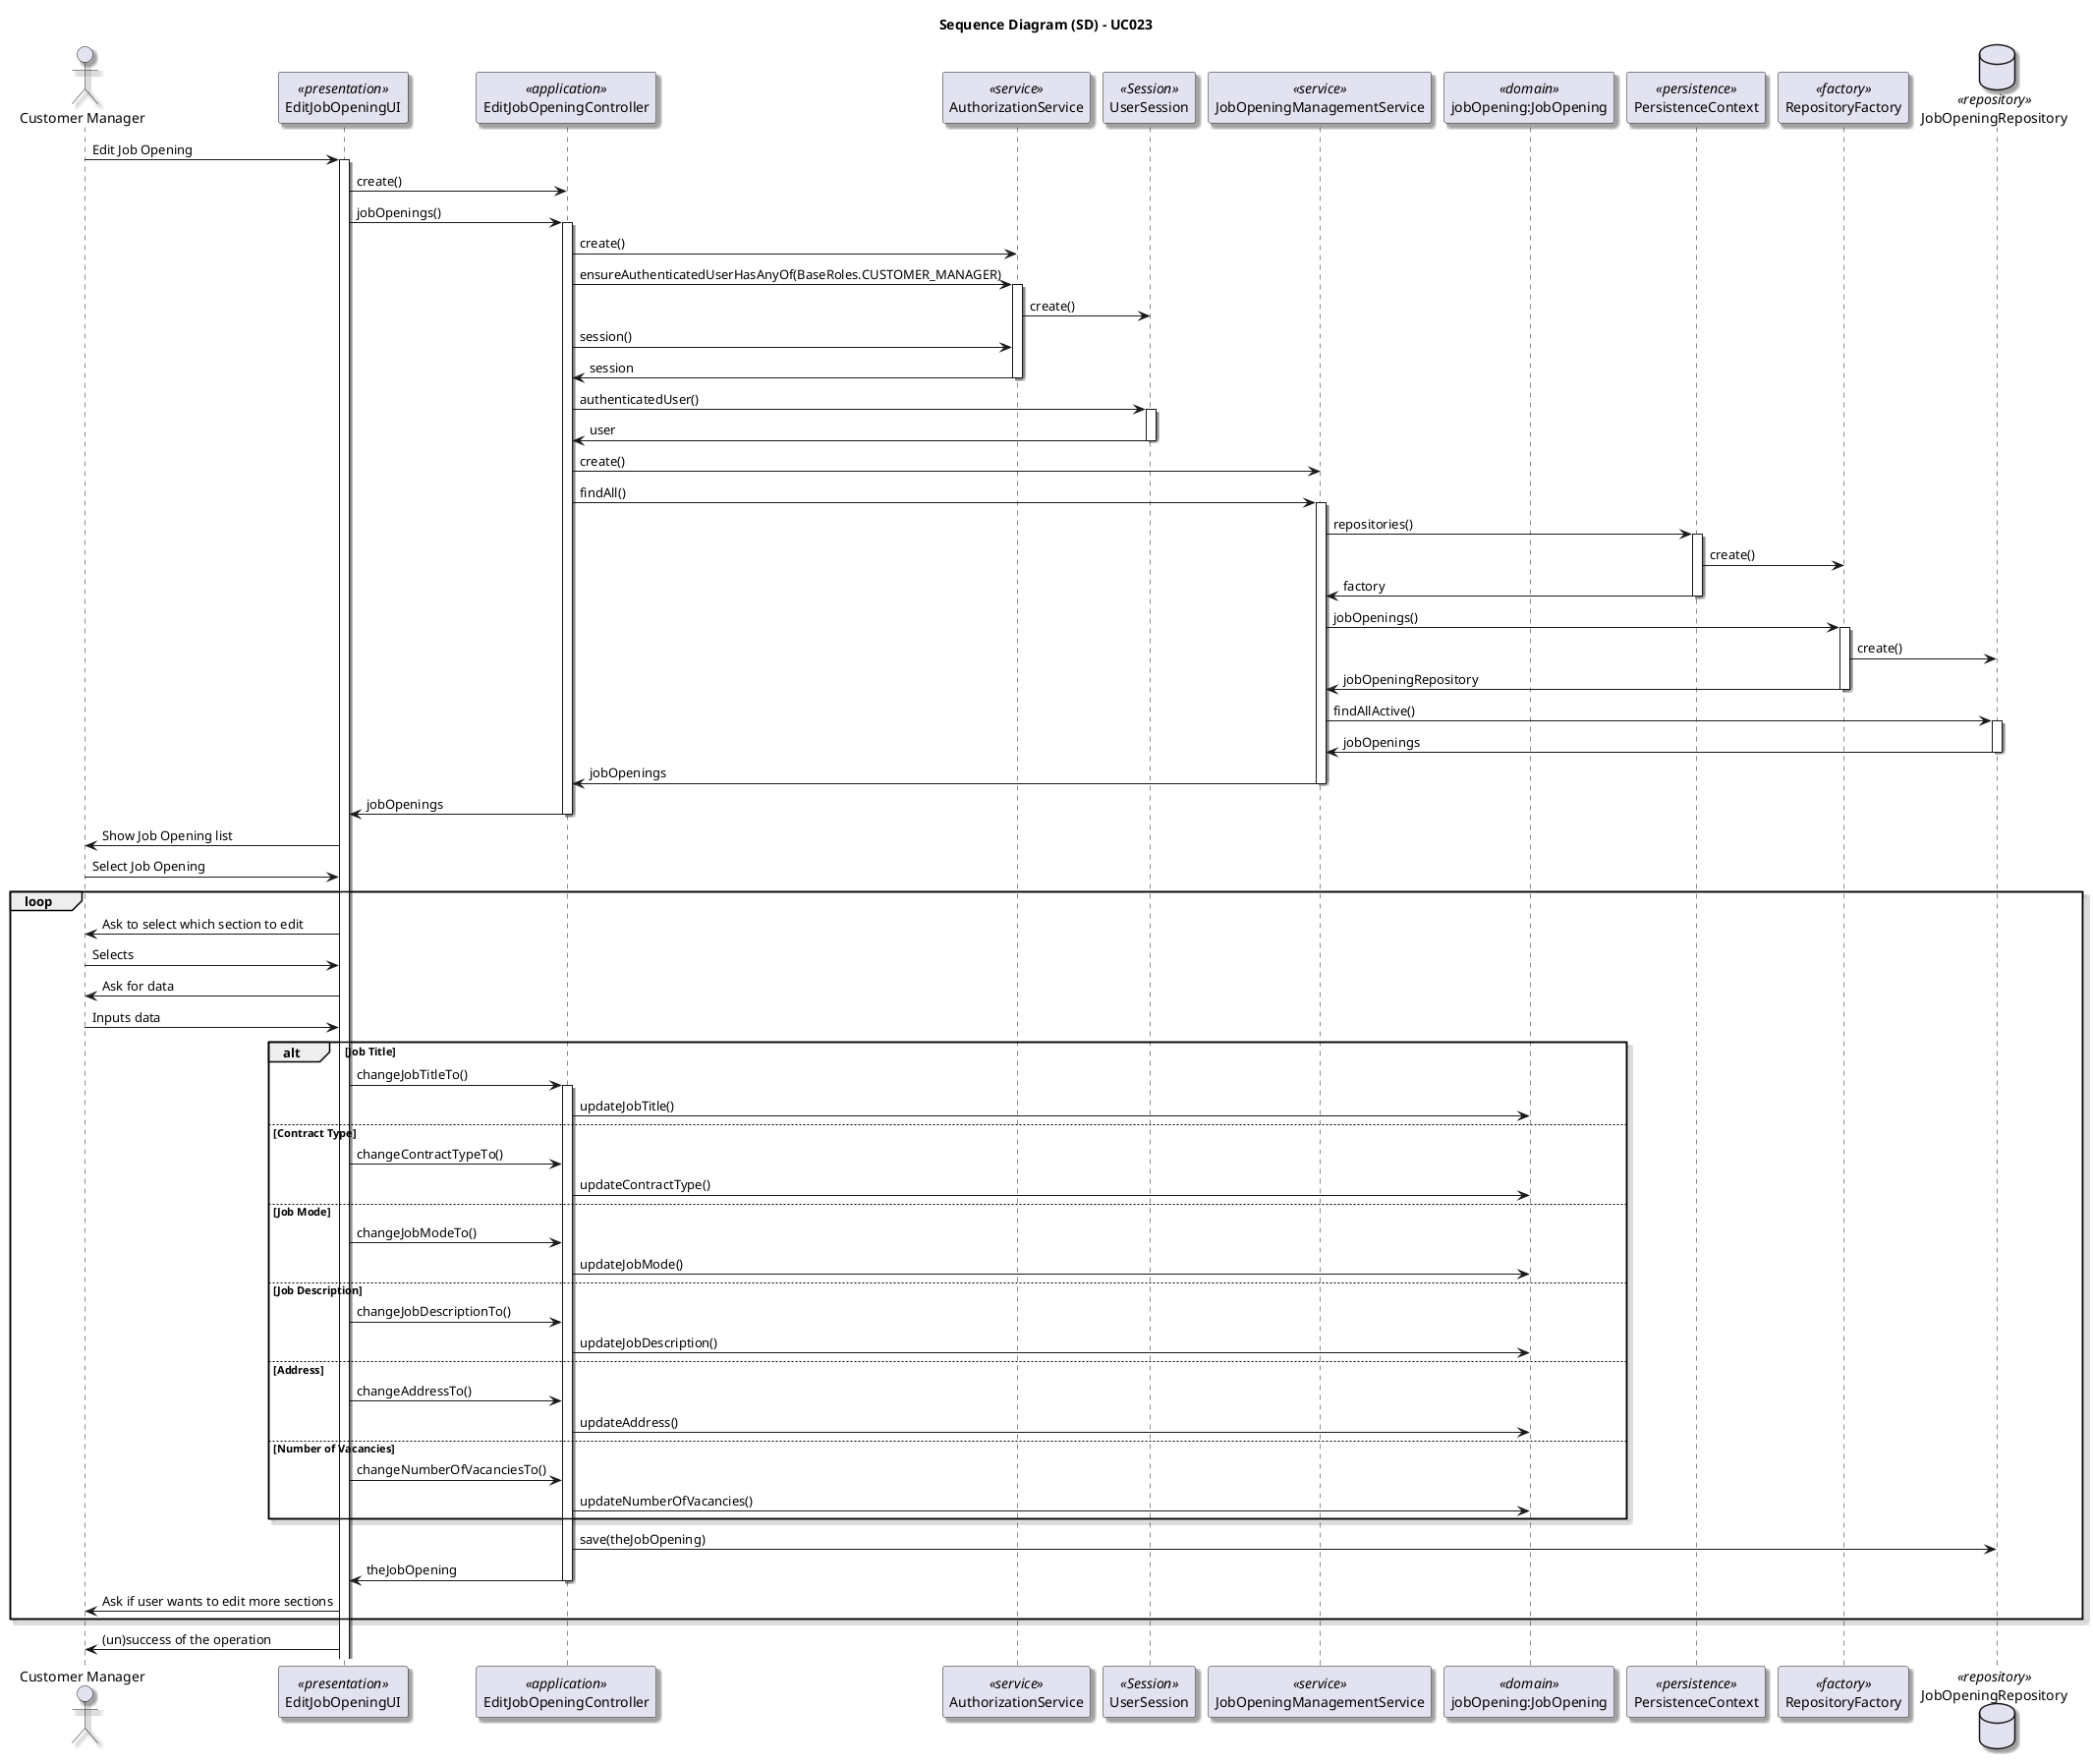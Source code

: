 @startuml
skinparam packageStyle rectangle
skinparam shadowing true
skinparam linetype polyline

skinparam classAttributeIconSize 0

title Sequence Diagram (SD) - UC023

actor "Customer Manager" as Actor
participant EditJobOpeningUI as UI <<presentation>>
participant EditJobOpeningController as Controller <<application>>
participant AuthorizationService as Authz <<service>>
participant UserSession as Session <<Session>>
participant JobOpeningManagementService as Service <<service>>
participant "jobOpening:JobOpening" as Domain <<domain>>
participant PersistenceContext as Persistence <<persistence>>
participant RepositoryFactory as Factory <<factory>>
database JobOpeningRepository as Repository <<repository>>

Actor -> UI: Edit Job Opening
activate UI

    UI -> Controller: create()

    UI -> Controller: jobOpenings()
    activate Controller

    Controller -> Authz: create()

    Controller -> Authz: ensureAuthenticatedUserHasAnyOf(BaseRoles.CUSTOMER_MANAGER)
    activate Authz

    Authz -> Session: create()

    Controller -> Authz : session()

    Authz -> Controller : session
    deactivate Authz

    Controller -> Session : authenticatedUser()
    activate Session

    Session -> Controller : user
    deactivate Session

    Controller -> Service: create()

    Controller -> Service: findAll()
    activate Service

    Service -> Persistence: repositories()
    activate Persistence

    Persistence -> Factory: create()

    Persistence -> Service: factory
    deactivate Persistence

    Service -> Factory: jobOpenings()
    activate Factory

    Factory -> Repository: create()

    Factory -> Service: jobOpeningRepository
    deactivate Factory

    Service -> Repository: findAllActive()
    activate Repository

    Repository -> Service: jobOpenings
    deactivate Repository

    Service -> Controller: jobOpenings
    deactivate Service

    Controller -> UI: jobOpenings
    deactivate Controller

    UI -> Actor: Show Job Opening list

    Actor -> UI: Select Job Opening

loop
    UI -> Actor: Ask to select which section to edit

    Actor -> UI: Selects

    UI -> Actor: Ask for data

    Actor -> UI: Inputs data

        alt Job Title
        UI -> Controller: changeJobTitleTo()
        activate Controller

        Controller -> Domain: updateJobTitle()
        else Contract Type
        UI -> Controller: changeContractTypeTo()

        Controller -> Domain: updateContractType()
        else Job Mode
        UI -> Controller: changeJobModeTo()

        Controller -> Domain: updateJobMode()
        else Job Description
        UI -> Controller: changeJobDescriptionTo()

        Controller -> Domain: updateJobDescription()
        else Address
        UI -> Controller: changeAddressTo()

        Controller -> Domain: updateAddress()
        else Number of Vacancies
        UI -> Controller: changeNumberOfVacanciesTo()

        Controller -> Domain: updateNumberOfVacancies()

        end alt

        Controller -> Repository: save(theJobOpening)

        Controller -> UI: theJobOpening
        deactivate Controller

        UI -> Actor: Ask if user wants to edit more sections
end loop

        UI -> Actor: (un)success of the operation

@enduml
